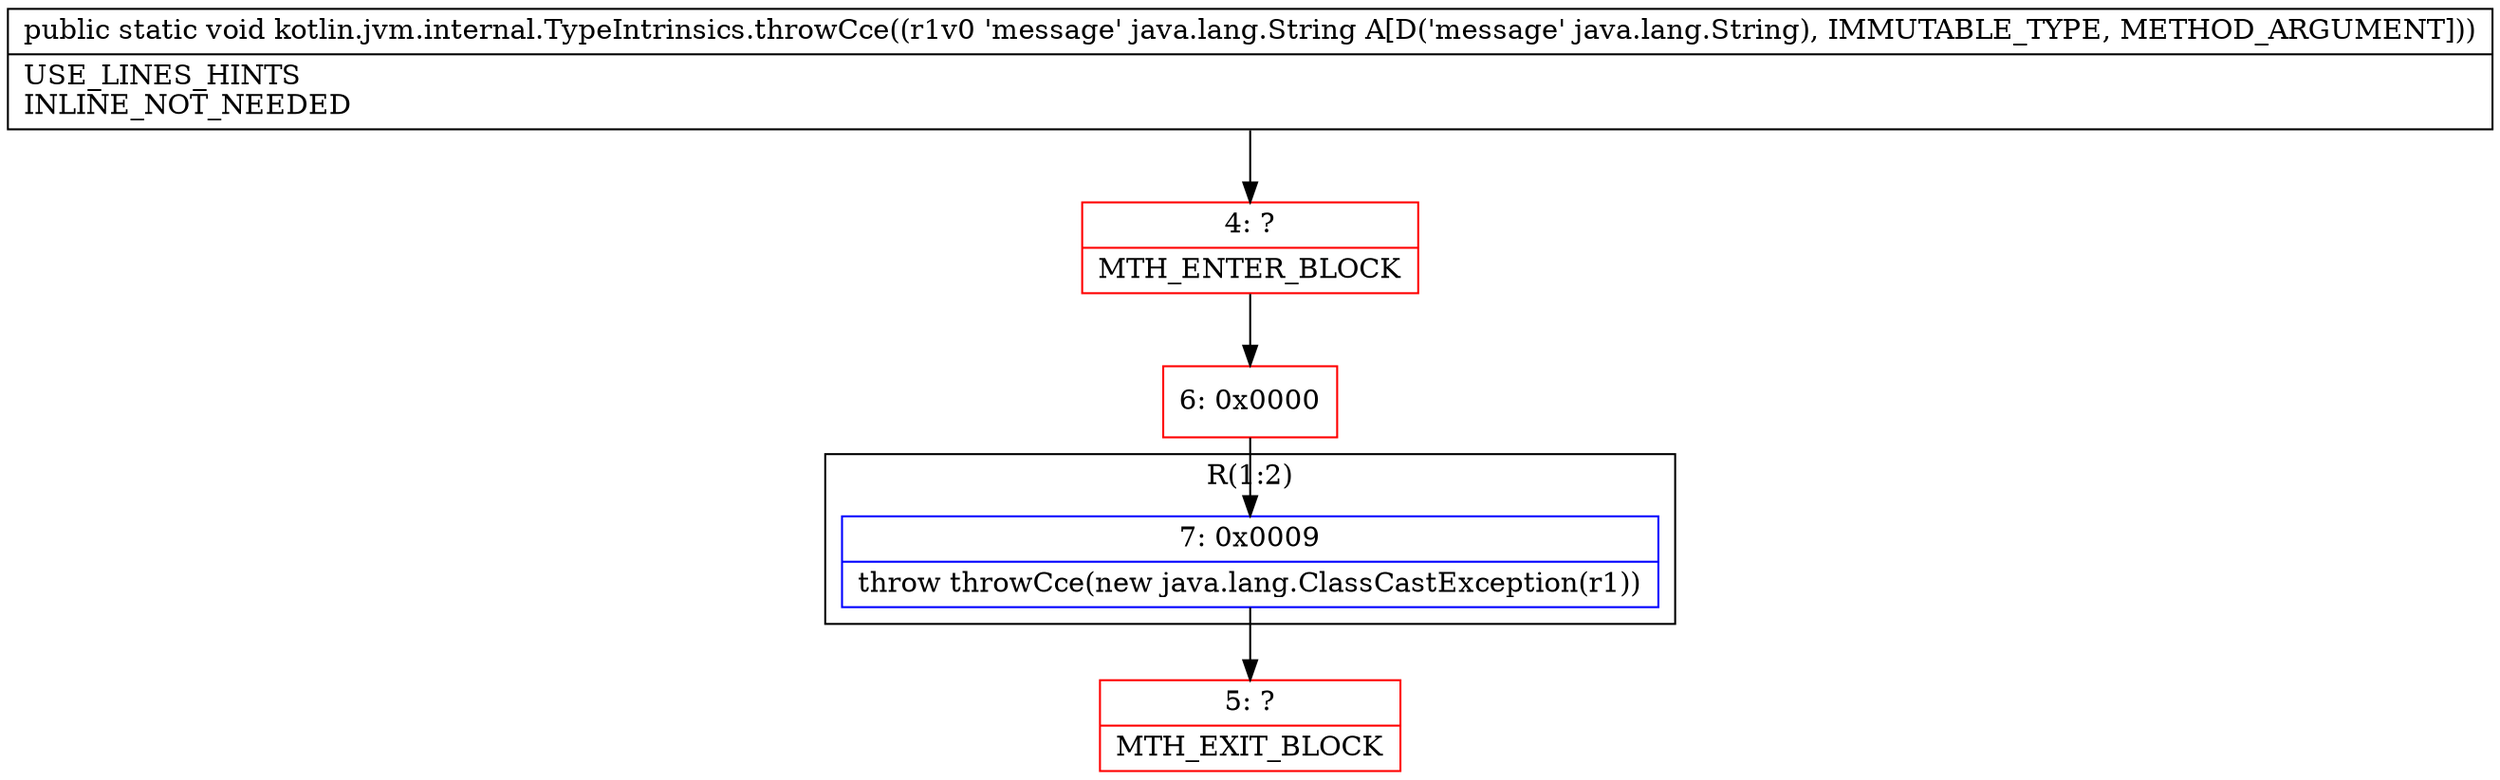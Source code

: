 digraph "CFG forkotlin.jvm.internal.TypeIntrinsics.throwCce(Ljava\/lang\/String;)V" {
subgraph cluster_Region_356353555 {
label = "R(1:2)";
node [shape=record,color=blue];
Node_7 [shape=record,label="{7\:\ 0x0009|throw throwCce(new java.lang.ClassCastException(r1))\l}"];
}
Node_4 [shape=record,color=red,label="{4\:\ ?|MTH_ENTER_BLOCK\l}"];
Node_6 [shape=record,color=red,label="{6\:\ 0x0000}"];
Node_5 [shape=record,color=red,label="{5\:\ ?|MTH_EXIT_BLOCK\l}"];
MethodNode[shape=record,label="{public static void kotlin.jvm.internal.TypeIntrinsics.throwCce((r1v0 'message' java.lang.String A[D('message' java.lang.String), IMMUTABLE_TYPE, METHOD_ARGUMENT]))  | USE_LINES_HINTS\lINLINE_NOT_NEEDED\l}"];
MethodNode -> Node_4;Node_7 -> Node_5;
Node_4 -> Node_6;
Node_6 -> Node_7;
}

